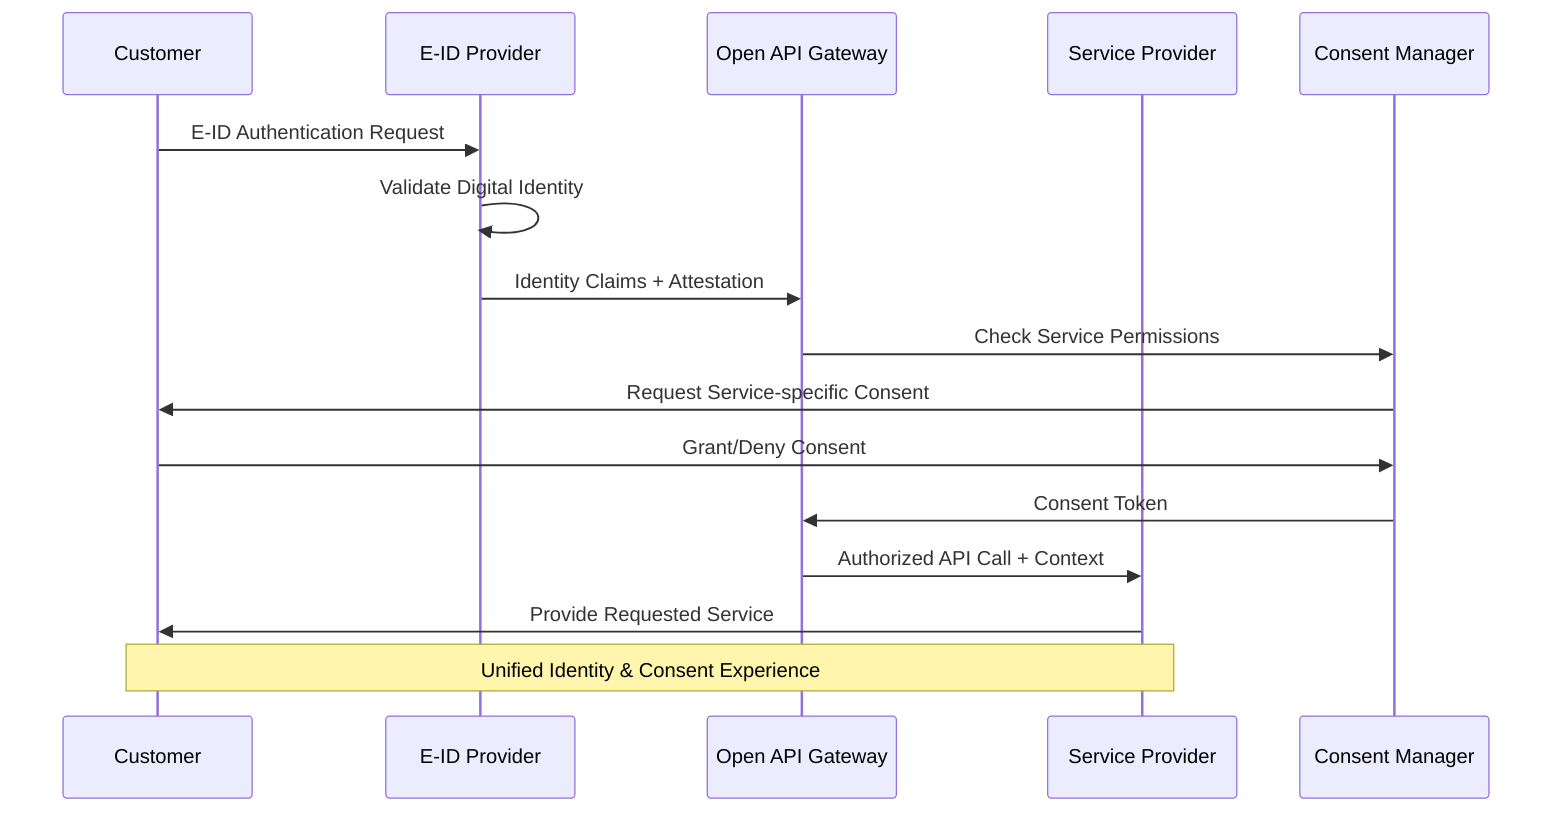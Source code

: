 sequenceDiagram
    participant Customer
    participant E-ID Provider
    participant Open API Gateway
    participant Service Provider
    participant Consent Manager
    
    Customer->>E-ID Provider: E-ID Authentication Request
    E-ID Provider->>E-ID Provider: Validate Digital Identity
    E-ID Provider->>Open API Gateway: Identity Claims + Attestation
    
    Open API Gateway->>Consent Manager: Check Service Permissions
    Consent Manager->>Customer: Request Service-specific Consent
    Customer->>Consent Manager: Grant/Deny Consent
    
    Consent Manager->>Open API Gateway: Consent Token
    Open API Gateway->>Service Provider: Authorized API Call + Context
    Service Provider->>Customer: Provide Requested Service
    
    Note over Customer,Service Provider: Unified Identity & Consent Experience